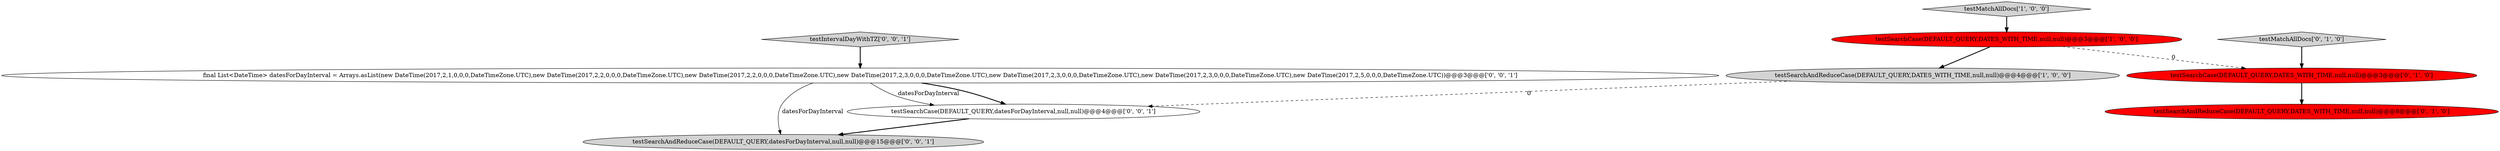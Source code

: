 digraph {
7 [style = filled, label = "testIntervalDayWithTZ['0', '0', '1']", fillcolor = lightgray, shape = diamond image = "AAA0AAABBB3BBB"];
9 [style = filled, label = "testSearchAndReduceCase(DEFAULT_QUERY,datesForDayInterval,null,null)@@@15@@@['0', '0', '1']", fillcolor = lightgray, shape = ellipse image = "AAA0AAABBB3BBB"];
4 [style = filled, label = "testSearchCase(DEFAULT_QUERY,DATES_WITH_TIME,null,null)@@@3@@@['0', '1', '0']", fillcolor = red, shape = ellipse image = "AAA1AAABBB2BBB"];
3 [style = filled, label = "testSearchAndReduceCase(DEFAULT_QUERY,DATES_WITH_TIME,null,null)@@@8@@@['0', '1', '0']", fillcolor = red, shape = ellipse image = "AAA1AAABBB2BBB"];
1 [style = filled, label = "testMatchAllDocs['1', '0', '0']", fillcolor = lightgray, shape = diamond image = "AAA0AAABBB1BBB"];
6 [style = filled, label = "testSearchCase(DEFAULT_QUERY,datesForDayInterval,null,null)@@@4@@@['0', '0', '1']", fillcolor = white, shape = ellipse image = "AAA0AAABBB3BBB"];
8 [style = filled, label = "final List<DateTime> datesForDayInterval = Arrays.asList(new DateTime(2017,2,1,0,0,0,DateTimeZone.UTC),new DateTime(2017,2,2,0,0,0,DateTimeZone.UTC),new DateTime(2017,2,2,0,0,0,DateTimeZone.UTC),new DateTime(2017,2,3,0,0,0,DateTimeZone.UTC),new DateTime(2017,2,3,0,0,0,DateTimeZone.UTC),new DateTime(2017,2,3,0,0,0,DateTimeZone.UTC),new DateTime(2017,2,5,0,0,0,DateTimeZone.UTC))@@@3@@@['0', '0', '1']", fillcolor = white, shape = ellipse image = "AAA0AAABBB3BBB"];
2 [style = filled, label = "testSearchAndReduceCase(DEFAULT_QUERY,DATES_WITH_TIME,null,null)@@@4@@@['1', '0', '0']", fillcolor = lightgray, shape = ellipse image = "AAA0AAABBB1BBB"];
5 [style = filled, label = "testMatchAllDocs['0', '1', '0']", fillcolor = lightgray, shape = diamond image = "AAA0AAABBB2BBB"];
0 [style = filled, label = "testSearchCase(DEFAULT_QUERY,DATES_WITH_TIME,null,null)@@@3@@@['1', '0', '0']", fillcolor = red, shape = ellipse image = "AAA1AAABBB1BBB"];
8->9 [style = solid, label="datesForDayInterval"];
4->3 [style = bold, label=""];
8->6 [style = bold, label=""];
0->4 [style = dashed, label="0"];
1->0 [style = bold, label=""];
6->9 [style = bold, label=""];
7->8 [style = bold, label=""];
8->6 [style = solid, label="datesForDayInterval"];
5->4 [style = bold, label=""];
0->2 [style = bold, label=""];
2->6 [style = dashed, label="0"];
}
